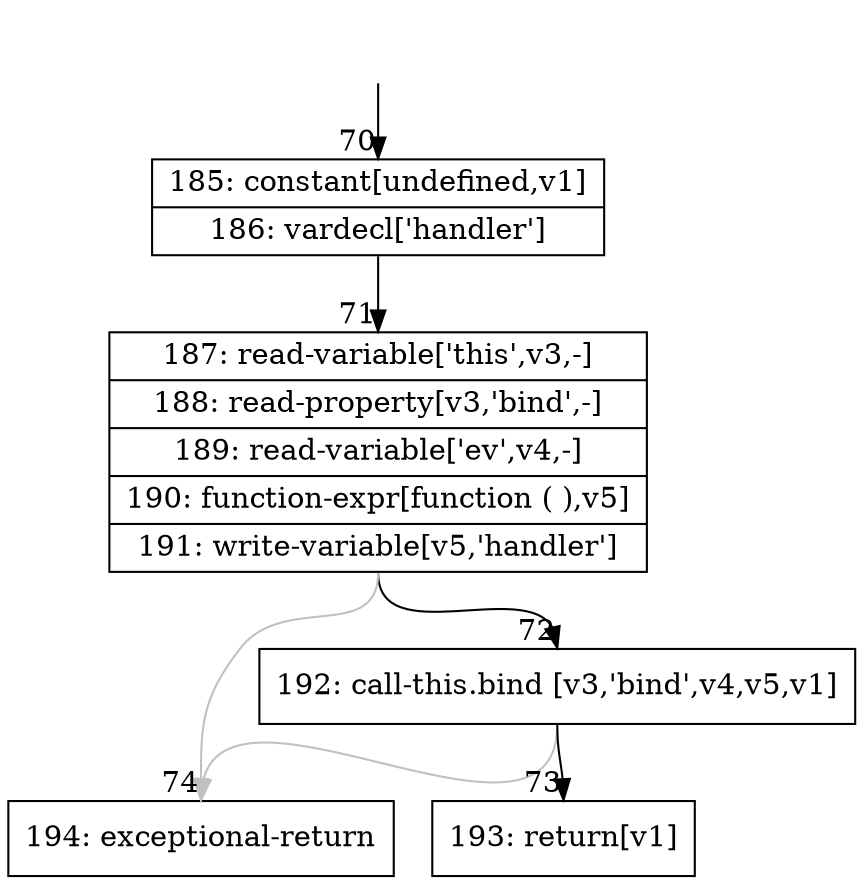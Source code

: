 digraph {
rankdir="TD"
BB_entry8[shape=none,label=""];
BB_entry8 -> BB70 [tailport=s, headport=n, headlabel="    70"]
BB70 [shape=record label="{185: constant[undefined,v1]|186: vardecl['handler']}" ] 
BB70 -> BB71 [tailport=s, headport=n, headlabel="      71"]
BB71 [shape=record label="{187: read-variable['this',v3,-]|188: read-property[v3,'bind',-]|189: read-variable['ev',v4,-]|190: function-expr[function ( ),v5]|191: write-variable[v5,'handler']}" ] 
BB71 -> BB72 [tailport=s, headport=n, headlabel="      72"]
BB71 -> BB74 [tailport=s, headport=n, color=gray, headlabel="      74"]
BB72 [shape=record label="{192: call-this.bind [v3,'bind',v4,v5,v1]}" ] 
BB72 -> BB73 [tailport=s, headport=n, headlabel="      73"]
BB72 -> BB74 [tailport=s, headport=n, color=gray]
BB73 [shape=record label="{193: return[v1]}" ] 
BB74 [shape=record label="{194: exceptional-return}" ] 
//#$~ 34
}
